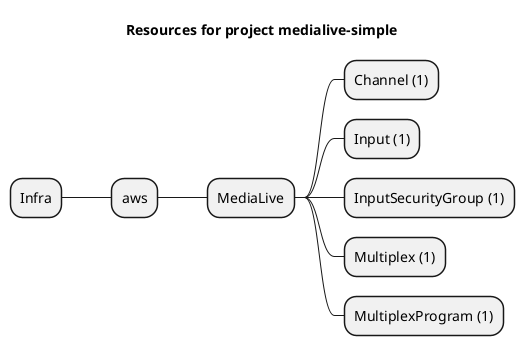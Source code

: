 @startmindmap
title Resources for project medialive-simple
skinparam monochrome true
+ Infra
++ aws
+++ MediaLive
++++ Channel (1)
++++ Input (1)
++++ InputSecurityGroup (1)
++++ Multiplex (1)
++++ MultiplexProgram (1)
@endmindmap